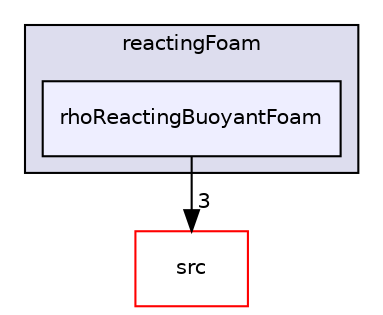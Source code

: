 digraph "applications/solvers/combustion/reactingFoam/rhoReactingBuoyantFoam" {
  bgcolor=transparent;
  compound=true
  node [ fontsize="10", fontname="Helvetica"];
  edge [ labelfontsize="10", labelfontname="Helvetica"];
  subgraph clusterdir_77e43672d651fa6e6d24ffd29099bf96 {
    graph [ bgcolor="#ddddee", pencolor="black", label="reactingFoam" fontname="Helvetica", fontsize="10", URL="dir_77e43672d651fa6e6d24ffd29099bf96.html"]
  dir_252b78f89ca039d14fb95b060b7986d0 [shape=box, label="rhoReactingBuoyantFoam", style="filled", fillcolor="#eeeeff", pencolor="black", URL="dir_252b78f89ca039d14fb95b060b7986d0.html"];
  }
  dir_68267d1309a1af8e8297ef4c3efbcdba [shape=box label="src" color="red" URL="dir_68267d1309a1af8e8297ef4c3efbcdba.html"];
  dir_252b78f89ca039d14fb95b060b7986d0->dir_68267d1309a1af8e8297ef4c3efbcdba [headlabel="3", labeldistance=1.5 headhref="dir_000026_000735.html"];
}
